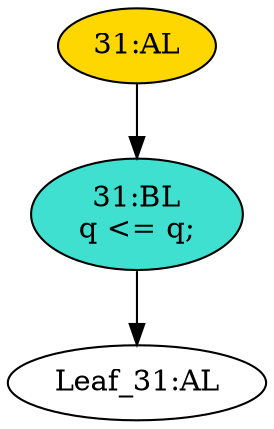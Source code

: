 strict digraph "" {
	node [label="\N"];
	"31:AL"	[ast="<pyverilog.vparser.ast.Always object at 0x7f157a58a2d0>",
		clk_sens=False,
		fillcolor=gold,
		label="31:AL",
		sens="['slowena']",
		statements="[]",
		style=filled,
		typ=Always,
		use_var="['q']"];
	"31:BL"	[ast="<pyverilog.vparser.ast.Block object at 0x7f157a58a410>",
		fillcolor=turquoise,
		label="31:BL
q <= q;",
		statements="[<pyverilog.vparser.ast.NonblockingSubstitution object at 0x7f157a58a450>]",
		style=filled,
		typ=Block];
	"31:AL" -> "31:BL"	[cond="[]",
		lineno=None];
	"Leaf_31:AL"	[def_var="['q']",
		label="Leaf_31:AL"];
	"31:BL" -> "Leaf_31:AL"	[cond="[]",
		lineno=None];
}
